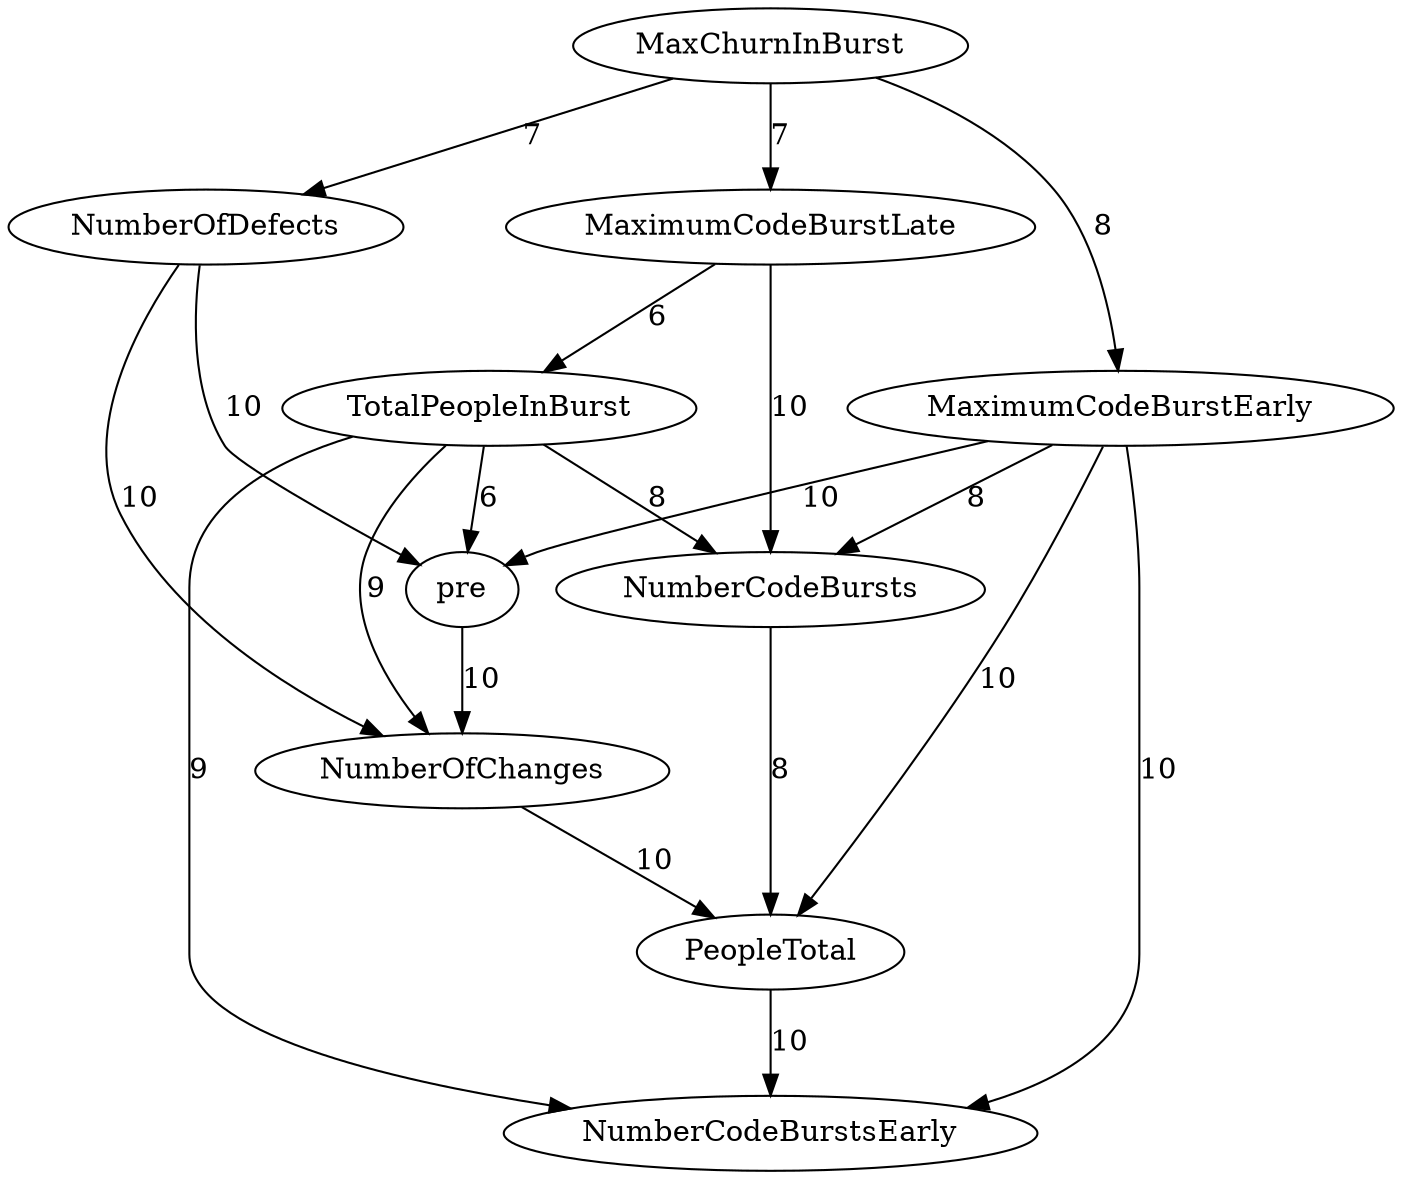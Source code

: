 digraph {
NumberOfDefects -> NumberOfChanges[label="10",weight="10"];
NumberOfDefects -> pre[label="10",weight="10"];
NumberOfChanges -> PeopleTotal[label="10",weight="10"];
MaximumCodeBurstEarly -> NumberCodeBurstsEarly[label="10",weight="10"];
MaximumCodeBurstEarly -> pre[label="10",weight="10"];
MaximumCodeBurstEarly -> PeopleTotal[label="10",weight="10"];
pre -> NumberOfChanges[label="10",weight="10"];
MaximumCodeBurstLate -> NumberCodeBursts[label="10",weight="10"];
PeopleTotal -> NumberCodeBurstsEarly[label="10",weight="10"];
TotalPeopleInBurst -> NumberOfChanges[label="9",weight="9"];
TotalPeopleInBurst -> NumberCodeBurstsEarly[label="9",weight="9"];
NumberCodeBursts -> PeopleTotal[label="8",weight="8"];
MaximumCodeBurstEarly -> NumberCodeBursts[label="8",weight="8"];
TotalPeopleInBurst -> NumberCodeBursts[label="8",weight="8"];
MaxChurnInBurst -> MaximumCodeBurstEarly[label="8",weight="8"];
MaxChurnInBurst -> NumberOfDefects[label="7",weight="7"];
MaxChurnInBurst -> MaximumCodeBurstLate[label="7",weight="7"];
TotalPeopleInBurst -> pre[label="6",weight="6"];
MaximumCodeBurstLate -> TotalPeopleInBurst[label="6",weight="6"];
}